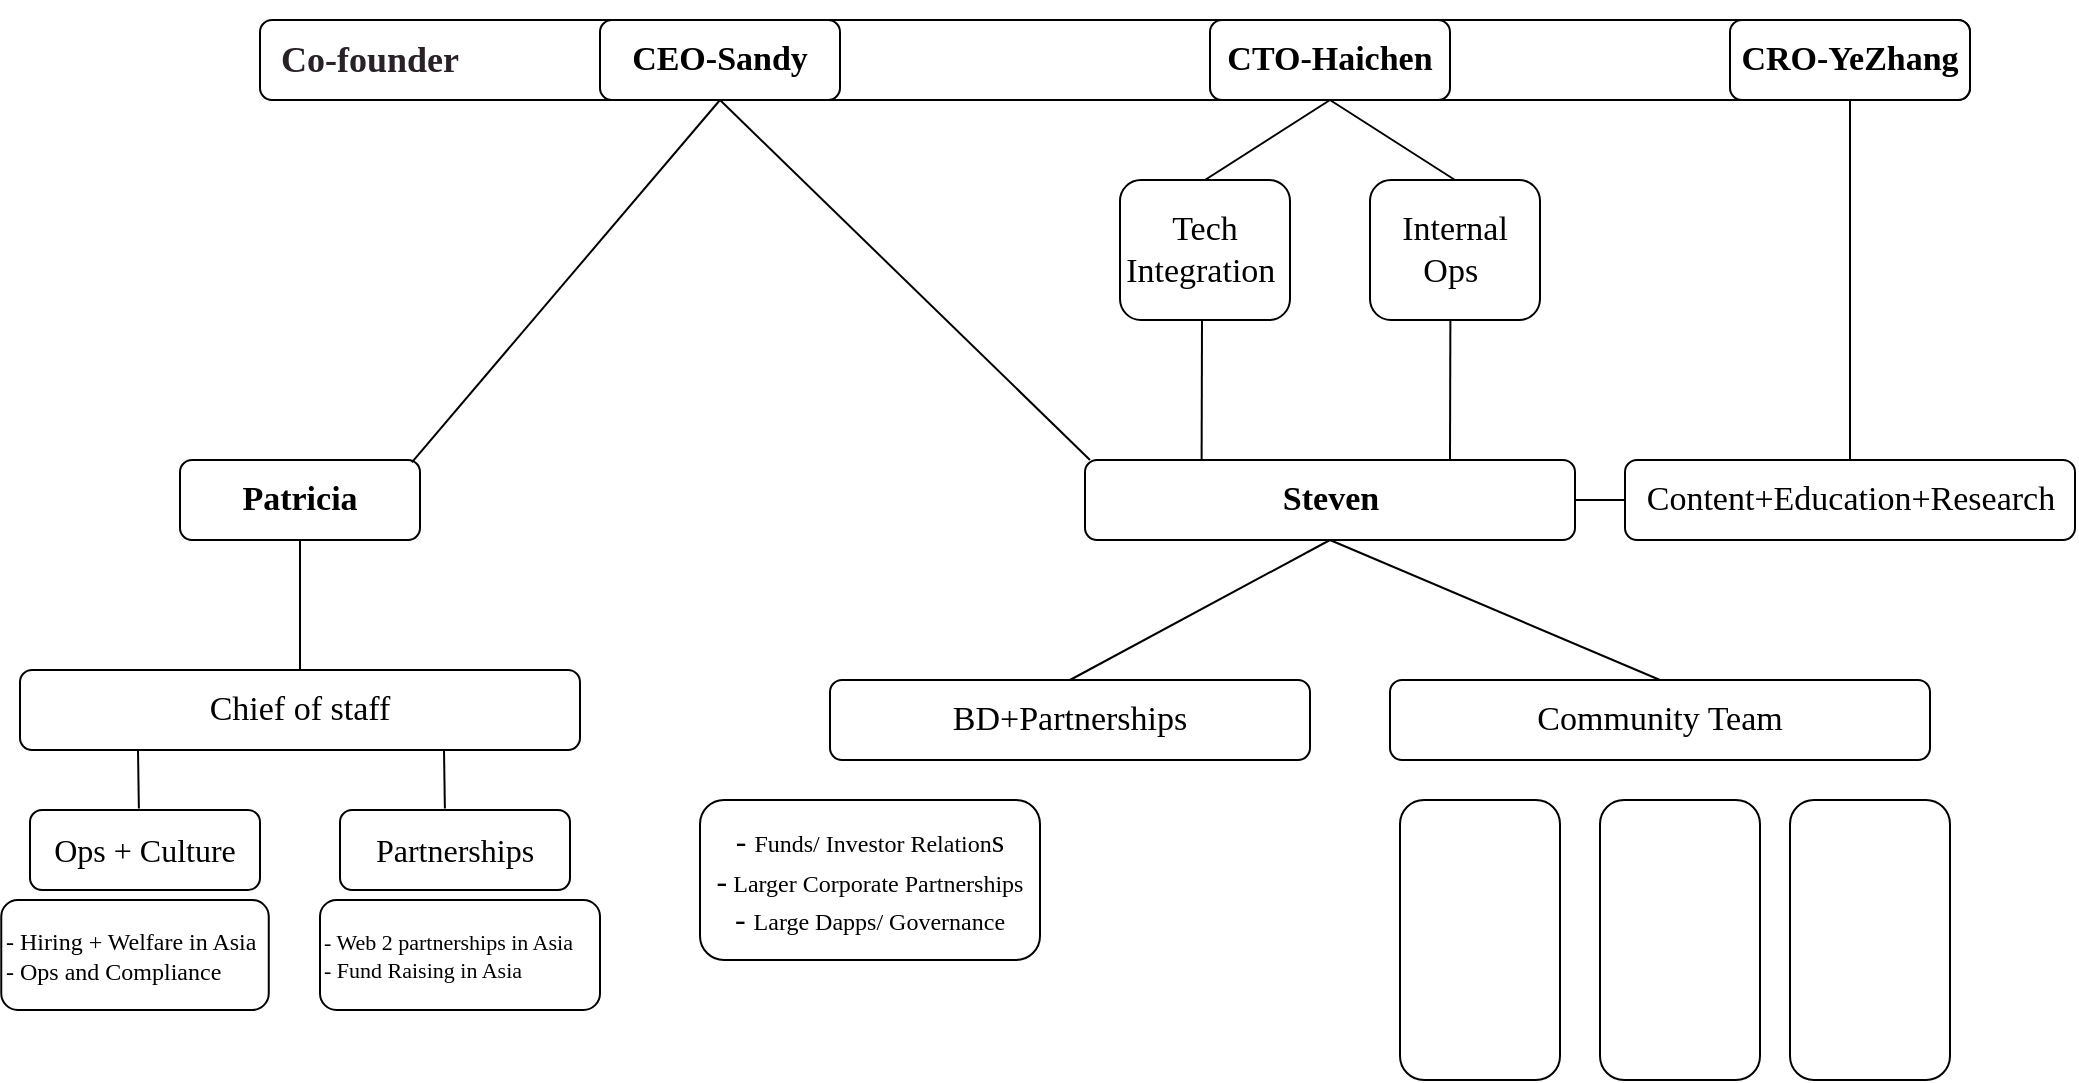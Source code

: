 <mxfile version="20.0.3" type="github" pages="2">
  <diagram id="VboPljYoyyXK83kd2tXr" name="Page-1">
    <mxGraphModel dx="1018" dy="658" grid="1" gridSize="5" guides="1" tooltips="1" connect="1" arrows="1" fold="1" page="1" pageScale="1" pageWidth="1169" pageHeight="1654" math="0" shadow="0">
      <root>
        <mxCell id="0" />
        <mxCell id="1" parent="0" />
        <mxCell id="IgUmUMhMeKIJcgLFIGO4-26" value="" style="rounded=1;whiteSpace=wrap;html=1;fontFamily=Times New Roman;fontSize=17;fillColor=none;" vertex="1" parent="1">
          <mxGeometry x="200" y="70" width="855" height="40" as="geometry" />
        </mxCell>
        <mxCell id="8BELOAltnGTCO5mktgzC-1" value="&lt;font size=&quot;1&quot; face=&quot;Times New Roman&quot;&gt;&lt;b style=&quot;font-size: 17px;&quot;&gt;CEO-Sandy&lt;/b&gt;&lt;/font&gt;" style="rounded=1;whiteSpace=wrap;html=1;" vertex="1" parent="1">
          <mxGeometry x="370" y="70" width="120" height="40" as="geometry" />
        </mxCell>
        <mxCell id="8BELOAltnGTCO5mktgzC-2" value="&lt;font size=&quot;1&quot; face=&quot;Times New Roman&quot;&gt;&lt;b style=&quot;font-size: 17px;&quot;&gt;CTO-Haichen&lt;/b&gt;&lt;/font&gt;" style="rounded=1;whiteSpace=wrap;html=1;" vertex="1" parent="1">
          <mxGeometry x="675" y="70" width="120" height="40" as="geometry" />
        </mxCell>
        <mxCell id="8BELOAltnGTCO5mktgzC-3" value="&lt;font size=&quot;1&quot; face=&quot;Times New Roman&quot;&gt;&lt;b style=&quot;font-size: 17px;&quot;&gt;CRO-YeZhang&lt;/b&gt;&lt;/font&gt;" style="rounded=1;whiteSpace=wrap;html=1;" vertex="1" parent="1">
          <mxGeometry x="935" y="70" width="120" height="40" as="geometry" />
        </mxCell>
        <mxCell id="8BELOAltnGTCO5mktgzC-5" value="&lt;font face=&quot;Times New Roman&quot;&gt;&lt;span style=&quot;font-size: 17px;&quot;&gt;&lt;b&gt;Patricia&lt;/b&gt;&lt;/span&gt;&lt;/font&gt;" style="rounded=1;whiteSpace=wrap;html=1;" vertex="1" parent="1">
          <mxGeometry x="160" y="290" width="120" height="40" as="geometry" />
        </mxCell>
        <mxCell id="8BELOAltnGTCO5mktgzC-6" value="&lt;font face=&quot;Times New Roman&quot;&gt;&lt;span style=&quot;font-size: 17px;&quot;&gt;&lt;b&gt;Steven&lt;/b&gt;&lt;/span&gt;&lt;/font&gt;" style="rounded=1;whiteSpace=wrap;html=1;" vertex="1" parent="1">
          <mxGeometry x="612.5" y="290" width="245" height="40" as="geometry" />
        </mxCell>
        <mxCell id="IgUmUMhMeKIJcgLFIGO4-1" value="" style="endArrow=none;html=1;rounded=0;fontFamily=Times New Roman;fontSize=17;entryX=0.5;entryY=1;entryDx=0;entryDy=0;exitX=0.966;exitY=0.029;exitDx=0;exitDy=0;exitPerimeter=0;" edge="1" parent="1" source="8BELOAltnGTCO5mktgzC-5" target="8BELOAltnGTCO5mktgzC-1">
          <mxGeometry width="50" height="50" relative="1" as="geometry">
            <mxPoint x="555" y="310" as="sourcePoint" />
            <mxPoint x="605" y="260" as="targetPoint" />
          </mxGeometry>
        </mxCell>
        <mxCell id="IgUmUMhMeKIJcgLFIGO4-2" value="" style="endArrow=none;html=1;rounded=0;fontFamily=Times New Roman;fontSize=17;entryX=0.5;entryY=1;entryDx=0;entryDy=0;" edge="1" parent="1" target="8BELOAltnGTCO5mktgzC-1">
          <mxGeometry width="50" height="50" relative="1" as="geometry">
            <mxPoint x="615" y="290" as="sourcePoint" />
            <mxPoint x="335" y="110" as="targetPoint" />
          </mxGeometry>
        </mxCell>
        <mxCell id="IgUmUMhMeKIJcgLFIGO4-3" value="&lt;font face=&quot;Times New Roman&quot;&gt;&lt;span style=&quot;font-size: 17px;&quot;&gt;Chief of staff&lt;/span&gt;&lt;/font&gt;" style="rounded=1;whiteSpace=wrap;html=1;" vertex="1" parent="1">
          <mxGeometry x="80" y="395" width="280" height="40" as="geometry" />
        </mxCell>
        <mxCell id="IgUmUMhMeKIJcgLFIGO4-4" value="&lt;font face=&quot;Times New Roman&quot;&gt;&lt;span style=&quot;font-size: 17px;&quot;&gt;BD+Partnerships&lt;/span&gt;&lt;br&gt;&lt;/font&gt;" style="rounded=1;whiteSpace=wrap;html=1;" vertex="1" parent="1">
          <mxGeometry x="485" y="400" width="240" height="40" as="geometry" />
        </mxCell>
        <mxCell id="IgUmUMhMeKIJcgLFIGO4-5" value="&lt;font face=&quot;Times New Roman&quot;&gt;&lt;span style=&quot;font-size: 17px;&quot;&gt;Community Team&lt;/span&gt;&lt;/font&gt;" style="rounded=1;whiteSpace=wrap;html=1;" vertex="1" parent="1">
          <mxGeometry x="765" y="400" width="270" height="40" as="geometry" />
        </mxCell>
        <mxCell id="IgUmUMhMeKIJcgLFIGO4-7" value="&lt;font face=&quot;Times New Roman&quot;&gt;&lt;span style=&quot;font-size: 17px;&quot;&gt;Tech Integration&amp;nbsp;&lt;/span&gt;&lt;/font&gt;" style="rounded=1;whiteSpace=wrap;html=1;" vertex="1" parent="1">
          <mxGeometry x="630" y="150" width="85" height="70" as="geometry" />
        </mxCell>
        <mxCell id="IgUmUMhMeKIJcgLFIGO4-8" value="&lt;font face=&quot;Times New Roman&quot;&gt;&lt;span style=&quot;font-size: 17px;&quot;&gt;Content+Education+Research&lt;/span&gt;&lt;/font&gt;" style="rounded=1;whiteSpace=wrap;html=1;" vertex="1" parent="1">
          <mxGeometry x="882.5" y="290" width="225" height="40" as="geometry" />
        </mxCell>
        <mxCell id="IgUmUMhMeKIJcgLFIGO4-14" value="" style="endArrow=none;html=1;rounded=0;fontFamily=Times New Roman;fontSize=17;entryX=0.5;entryY=1;entryDx=0;entryDy=0;exitX=0.5;exitY=0;exitDx=0;exitDy=0;" edge="1" parent="1" source="IgUmUMhMeKIJcgLFIGO4-3" target="8BELOAltnGTCO5mktgzC-5">
          <mxGeometry width="50" height="50" relative="1" as="geometry">
            <mxPoint x="505" y="280" as="sourcePoint" />
            <mxPoint x="555" y="230" as="targetPoint" />
          </mxGeometry>
        </mxCell>
        <mxCell id="IgUmUMhMeKIJcgLFIGO4-18" value="&lt;div style=&quot;&quot;&gt;&lt;font style=&quot;font-size: 16px;&quot;&gt;- &lt;/font&gt;&lt;font style=&quot;font-size: 12px;&quot;&gt;Funds/ Investor Relation&lt;/font&gt;&lt;font style=&quot;font-size: 16px;&quot;&gt;s&lt;/font&gt;&lt;/div&gt;&lt;div style=&quot;font-size: 12px;&quot;&gt;&lt;font style=&quot;font-size: 16px;&quot;&gt;-&lt;/font&gt;&lt;font style=&quot;font-size: 12px;&quot;&gt; Larger Corporate Partners&lt;/font&gt;&lt;font style=&quot;font-size: 12px;&quot;&gt;hips&lt;/font&gt;&lt;/div&gt;&lt;div style=&quot;&quot;&gt;&lt;font style=&quot;font-size: 16px;&quot;&gt;- &lt;/font&gt;&lt;font style=&quot;font-size: 12px;&quot;&gt;Large Dapps/ Governance&lt;/font&gt;&lt;/div&gt;" style="rounded=1;whiteSpace=wrap;html=1;fontFamily=Times New Roman;fontSize=17;" vertex="1" parent="1">
          <mxGeometry x="420" y="460" width="170" height="80" as="geometry" />
        </mxCell>
        <mxCell id="IgUmUMhMeKIJcgLFIGO4-20" value="" style="rounded=1;whiteSpace=wrap;html=1;fontFamily=Times New Roman;fontSize=17;" vertex="1" parent="1">
          <mxGeometry x="770" y="460" width="80" height="140" as="geometry" />
        </mxCell>
        <mxCell id="IgUmUMhMeKIJcgLFIGO4-21" value="" style="rounded=1;whiteSpace=wrap;html=1;fontFamily=Times New Roman;fontSize=17;" vertex="1" parent="1">
          <mxGeometry x="870" y="460" width="80" height="140" as="geometry" />
        </mxCell>
        <mxCell id="IgUmUMhMeKIJcgLFIGO4-22" value="" style="rounded=1;whiteSpace=wrap;html=1;fontFamily=Times New Roman;fontSize=17;" vertex="1" parent="1">
          <mxGeometry x="965" y="460" width="80" height="140" as="geometry" />
        </mxCell>
        <mxCell id="IgUmUMhMeKIJcgLFIGO4-24" value="&lt;font face=&quot;Times New Roman&quot;&gt;&lt;span style=&quot;font-size: 17px;&quot;&gt;Internal Ops&amp;nbsp;&lt;/span&gt;&lt;/font&gt;" style="rounded=1;whiteSpace=wrap;html=1;" vertex="1" parent="1">
          <mxGeometry x="755" y="150" width="85" height="70" as="geometry" />
        </mxCell>
        <mxCell id="IgUmUMhMeKIJcgLFIGO4-28" value="" style="endArrow=none;html=1;rounded=0;fontFamily=Times New Roman;fontSize=17;exitX=1;exitY=0.5;exitDx=0;exitDy=0;entryX=0;entryY=0.5;entryDx=0;entryDy=0;" edge="1" parent="1" source="8BELOAltnGTCO5mktgzC-6" target="IgUmUMhMeKIJcgLFIGO4-8">
          <mxGeometry width="50" height="50" relative="1" as="geometry">
            <mxPoint x="720" y="280" as="sourcePoint" />
            <mxPoint x="890" y="310" as="targetPoint" />
          </mxGeometry>
        </mxCell>
        <mxCell id="IgUmUMhMeKIJcgLFIGO4-30" value="" style="endArrow=none;html=1;rounded=0;fontFamily=Times New Roman;fontSize=17;exitX=0.5;exitY=0;exitDx=0;exitDy=0;entryX=0.5;entryY=1;entryDx=0;entryDy=0;" edge="1" parent="1" source="IgUmUMhMeKIJcgLFIGO4-7" target="8BELOAltnGTCO5mktgzC-2">
          <mxGeometry width="50" height="50" relative="1" as="geometry">
            <mxPoint x="720" y="280" as="sourcePoint" />
            <mxPoint x="770" y="230" as="targetPoint" />
          </mxGeometry>
        </mxCell>
        <mxCell id="IgUmUMhMeKIJcgLFIGO4-31" value="" style="endArrow=none;html=1;rounded=0;fontFamily=Times New Roman;fontSize=17;entryX=0.5;entryY=1;entryDx=0;entryDy=0;exitX=0.5;exitY=0;exitDx=0;exitDy=0;" edge="1" parent="1" source="IgUmUMhMeKIJcgLFIGO4-24" target="8BELOAltnGTCO5mktgzC-2">
          <mxGeometry width="50" height="50" relative="1" as="geometry">
            <mxPoint x="720" y="280" as="sourcePoint" />
            <mxPoint x="770" y="230" as="targetPoint" />
          </mxGeometry>
        </mxCell>
        <mxCell id="IgUmUMhMeKIJcgLFIGO4-32" value="" style="endArrow=none;html=1;rounded=0;fontFamily=Times New Roman;fontSize=17;exitX=0.5;exitY=0;exitDx=0;exitDy=0;" edge="1" parent="1" source="IgUmUMhMeKIJcgLFIGO4-8" target="8BELOAltnGTCO5mktgzC-3">
          <mxGeometry width="50" height="50" relative="1" as="geometry">
            <mxPoint x="994" y="280" as="sourcePoint" />
            <mxPoint x="770" y="230" as="targetPoint" />
          </mxGeometry>
        </mxCell>
        <mxCell id="IgUmUMhMeKIJcgLFIGO4-34" value="" style="endArrow=none;html=1;rounded=0;fontFamily=Times New Roman;fontSize=17;exitX=0.238;exitY=-0.004;exitDx=0;exitDy=0;exitPerimeter=0;" edge="1" parent="1" source="8BELOAltnGTCO5mktgzC-6">
          <mxGeometry width="50" height="50" relative="1" as="geometry">
            <mxPoint x="720" y="280" as="sourcePoint" />
            <mxPoint x="671" y="220" as="targetPoint" />
          </mxGeometry>
        </mxCell>
        <mxCell id="IgUmUMhMeKIJcgLFIGO4-35" value="" style="endArrow=none;html=1;rounded=0;fontFamily=Times New Roman;fontSize=17;exitX=0.238;exitY=-0.004;exitDx=0;exitDy=0;exitPerimeter=0;" edge="1" parent="1">
          <mxGeometry width="50" height="50" relative="1" as="geometry">
            <mxPoint x="795" y="289.84" as="sourcePoint" />
            <mxPoint x="795.19" y="220" as="targetPoint" />
          </mxGeometry>
        </mxCell>
        <mxCell id="IgUmUMhMeKIJcgLFIGO4-36" value="" style="endArrow=none;html=1;rounded=0;fontFamily=Times New Roman;fontSize=17;exitX=0.5;exitY=1;exitDx=0;exitDy=0;entryX=0.5;entryY=0;entryDx=0;entryDy=0;" edge="1" parent="1" source="8BELOAltnGTCO5mktgzC-6" target="IgUmUMhMeKIJcgLFIGO4-4">
          <mxGeometry width="50" height="50" relative="1" as="geometry">
            <mxPoint x="715" y="255" as="sourcePoint" />
            <mxPoint x="765" y="205" as="targetPoint" />
          </mxGeometry>
        </mxCell>
        <mxCell id="IgUmUMhMeKIJcgLFIGO4-37" value="" style="endArrow=none;html=1;rounded=0;fontFamily=Times New Roman;fontSize=17;entryX=0.5;entryY=1;entryDx=0;entryDy=0;exitX=0.5;exitY=0;exitDx=0;exitDy=0;" edge="1" parent="1" source="IgUmUMhMeKIJcgLFIGO4-5" target="8BELOAltnGTCO5mktgzC-6">
          <mxGeometry width="50" height="50" relative="1" as="geometry">
            <mxPoint x="715" y="255" as="sourcePoint" />
            <mxPoint x="765" y="205" as="targetPoint" />
          </mxGeometry>
        </mxCell>
        <mxCell id="IgUmUMhMeKIJcgLFIGO4-38" value="&lt;font face=&quot;Times New Roman&quot; style=&quot;font-size: 16px;&quot;&gt;Ops + Culture&lt;/font&gt;" style="rounded=1;whiteSpace=wrap;html=1;" vertex="1" parent="1">
          <mxGeometry x="85" y="465" width="115" height="40" as="geometry" />
        </mxCell>
        <mxCell id="IgUmUMhMeKIJcgLFIGO4-39" value="&lt;div style=&quot;&quot;&gt;&lt;font face=&quot;Times New Roman&quot; style=&quot;font-size: 12px;&quot;&gt;- Hiring + Welfare in Asia&lt;/font&gt;&lt;/div&gt;&lt;div style=&quot;&quot;&gt;&lt;font face=&quot;Times New Roman&quot; style=&quot;font-size: 12px;&quot;&gt;- Ops and Compliance&lt;/font&gt;&lt;/div&gt;" style="rounded=1;whiteSpace=wrap;html=1;verticalAlign=middle;align=left;" vertex="1" parent="1">
          <mxGeometry x="70.63" y="510" width="133.75" height="55" as="geometry" />
        </mxCell>
        <mxCell id="IgUmUMhMeKIJcgLFIGO4-41" value="&lt;h3&gt;&lt;span style=&quot;color: rgb(41, 33, 40); background-color: rgb(255, 255, 255);&quot;&gt;&lt;font style=&quot;font-size: 18px;&quot;&gt;Co-founder&lt;/font&gt;&lt;/span&gt;&lt;/h3&gt;" style="text;html=1;strokeColor=none;fillColor=none;align=center;verticalAlign=middle;whiteSpace=wrap;rounded=0;fontFamily=Times New Roman;fontSize=16;" vertex="1" parent="1">
          <mxGeometry x="190" y="75" width="130" height="30" as="geometry" />
        </mxCell>
        <mxCell id="IgUmUMhMeKIJcgLFIGO4-42" value="" style="endArrow=none;html=1;rounded=0;fontFamily=Times New Roman;fontSize=18;entryX=0.456;entryY=-0.018;entryDx=0;entryDy=0;entryPerimeter=0;" edge="1" parent="1">
          <mxGeometry width="50" height="50" relative="1" as="geometry">
            <mxPoint x="139" y="435" as="sourcePoint" />
            <mxPoint x="139.44" y="464.28" as="targetPoint" />
          </mxGeometry>
        </mxCell>
        <mxCell id="IgUmUMhMeKIJcgLFIGO4-43" value="&lt;font face=&quot;Times New Roman&quot; style=&quot;font-size: 16px;&quot;&gt;Partnerships&lt;/font&gt;" style="rounded=1;whiteSpace=wrap;html=1;" vertex="1" parent="1">
          <mxGeometry x="240" y="465" width="115" height="40" as="geometry" />
        </mxCell>
        <mxCell id="IgUmUMhMeKIJcgLFIGO4-44" value="" style="endArrow=none;html=1;rounded=0;fontFamily=Times New Roman;fontSize=18;entryX=0.456;entryY=-0.018;entryDx=0;entryDy=0;entryPerimeter=0;" edge="1" parent="1" target="IgUmUMhMeKIJcgLFIGO4-43">
          <mxGeometry width="50" height="50" relative="1" as="geometry">
            <mxPoint x="292" y="435" as="sourcePoint" />
            <mxPoint x="450" y="375" as="targetPoint" />
          </mxGeometry>
        </mxCell>
        <mxCell id="IgUmUMhMeKIJcgLFIGO4-45" value="&lt;div style=&quot;font-size: 11px;&quot;&gt;&lt;div&gt;&lt;font face=&quot;Times New Roman&quot;&gt;- Web 2 partnerships in Asia&lt;/font&gt;&lt;/div&gt;&lt;div&gt;&lt;font face=&quot;Times New Roman&quot;&gt;- Fund Raising in Asia&lt;/font&gt;&lt;/div&gt;&lt;/div&gt;" style="rounded=1;whiteSpace=wrap;html=1;verticalAlign=middle;align=left;" vertex="1" parent="1">
          <mxGeometry x="230" y="510" width="140" height="55" as="geometry" />
        </mxCell>
      </root>
    </mxGraphModel>
  </diagram>
  <diagram id="Frk7JOEavVjtALirF4yj" name="Page-2">
    <mxGraphModel dx="1018" dy="658" grid="1" gridSize="10" guides="1" tooltips="1" connect="1" arrows="1" fold="1" page="1" pageScale="1" pageWidth="827" pageHeight="1169" math="0" shadow="0">
      <root>
        <mxCell id="0" />
        <mxCell id="1" parent="0" />
      </root>
    </mxGraphModel>
  </diagram>
</mxfile>
